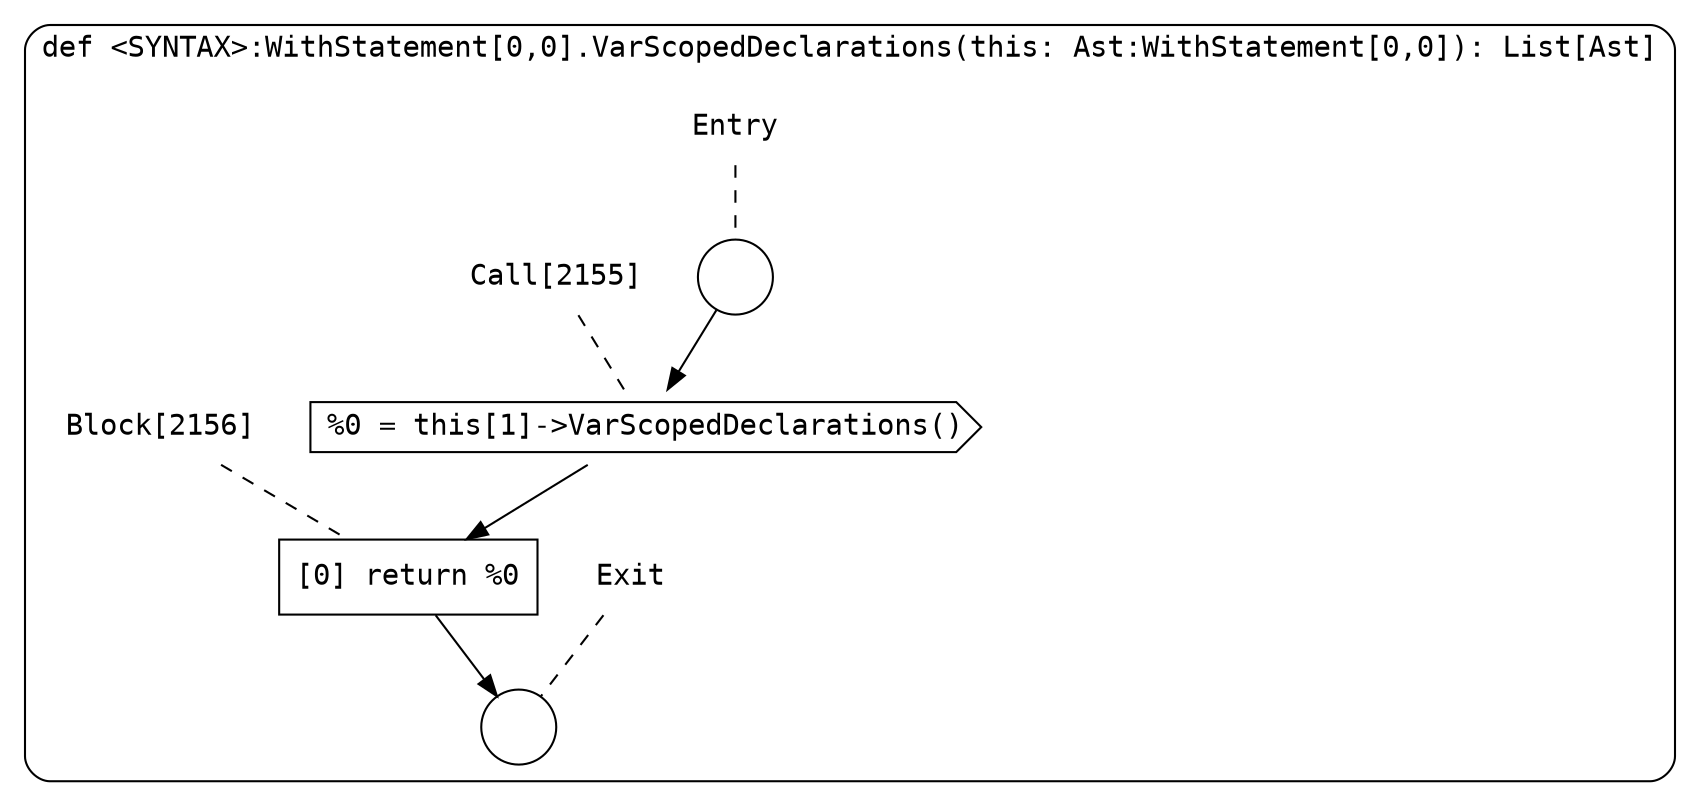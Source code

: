 digraph {
  graph [fontname = "Consolas"]
  node [fontname = "Consolas"]
  edge [fontname = "Consolas"]
  subgraph cluster429 {
    label = "def <SYNTAX>:WithStatement[0,0].VarScopedDeclarations(this: Ast:WithStatement[0,0]): List[Ast]"
    style = rounded
    cluster429_entry_name [shape=none, label=<<font color="black">Entry</font>>]
    cluster429_entry_name -> cluster429_entry [arrowhead=none, color="black", style=dashed]
    cluster429_entry [shape=circle label=" " color="black" fillcolor="white" style=filled]
    cluster429_entry -> node2155 [color="black"]
    cluster429_exit_name [shape=none, label=<<font color="black">Exit</font>>]
    cluster429_exit_name -> cluster429_exit [arrowhead=none, color="black", style=dashed]
    cluster429_exit [shape=circle label=" " color="black" fillcolor="white" style=filled]
    node2155_name [shape=none, label=<<font color="black">Call[2155]</font>>]
    node2155_name -> node2155 [arrowhead=none, color="black", style=dashed]
    node2155 [shape=cds, label=<<font color="black">%0 = this[1]-&gt;VarScopedDeclarations()</font>> color="black" fillcolor="white", style=filled]
    node2155 -> node2156 [color="black"]
    node2156_name [shape=none, label=<<font color="black">Block[2156]</font>>]
    node2156_name -> node2156 [arrowhead=none, color="black", style=dashed]
    node2156 [shape=box, label=<<font color="black">[0] return %0<BR ALIGN="LEFT"/></font>> color="black" fillcolor="white", style=filled]
    node2156 -> cluster429_exit [color="black"]
  }
}